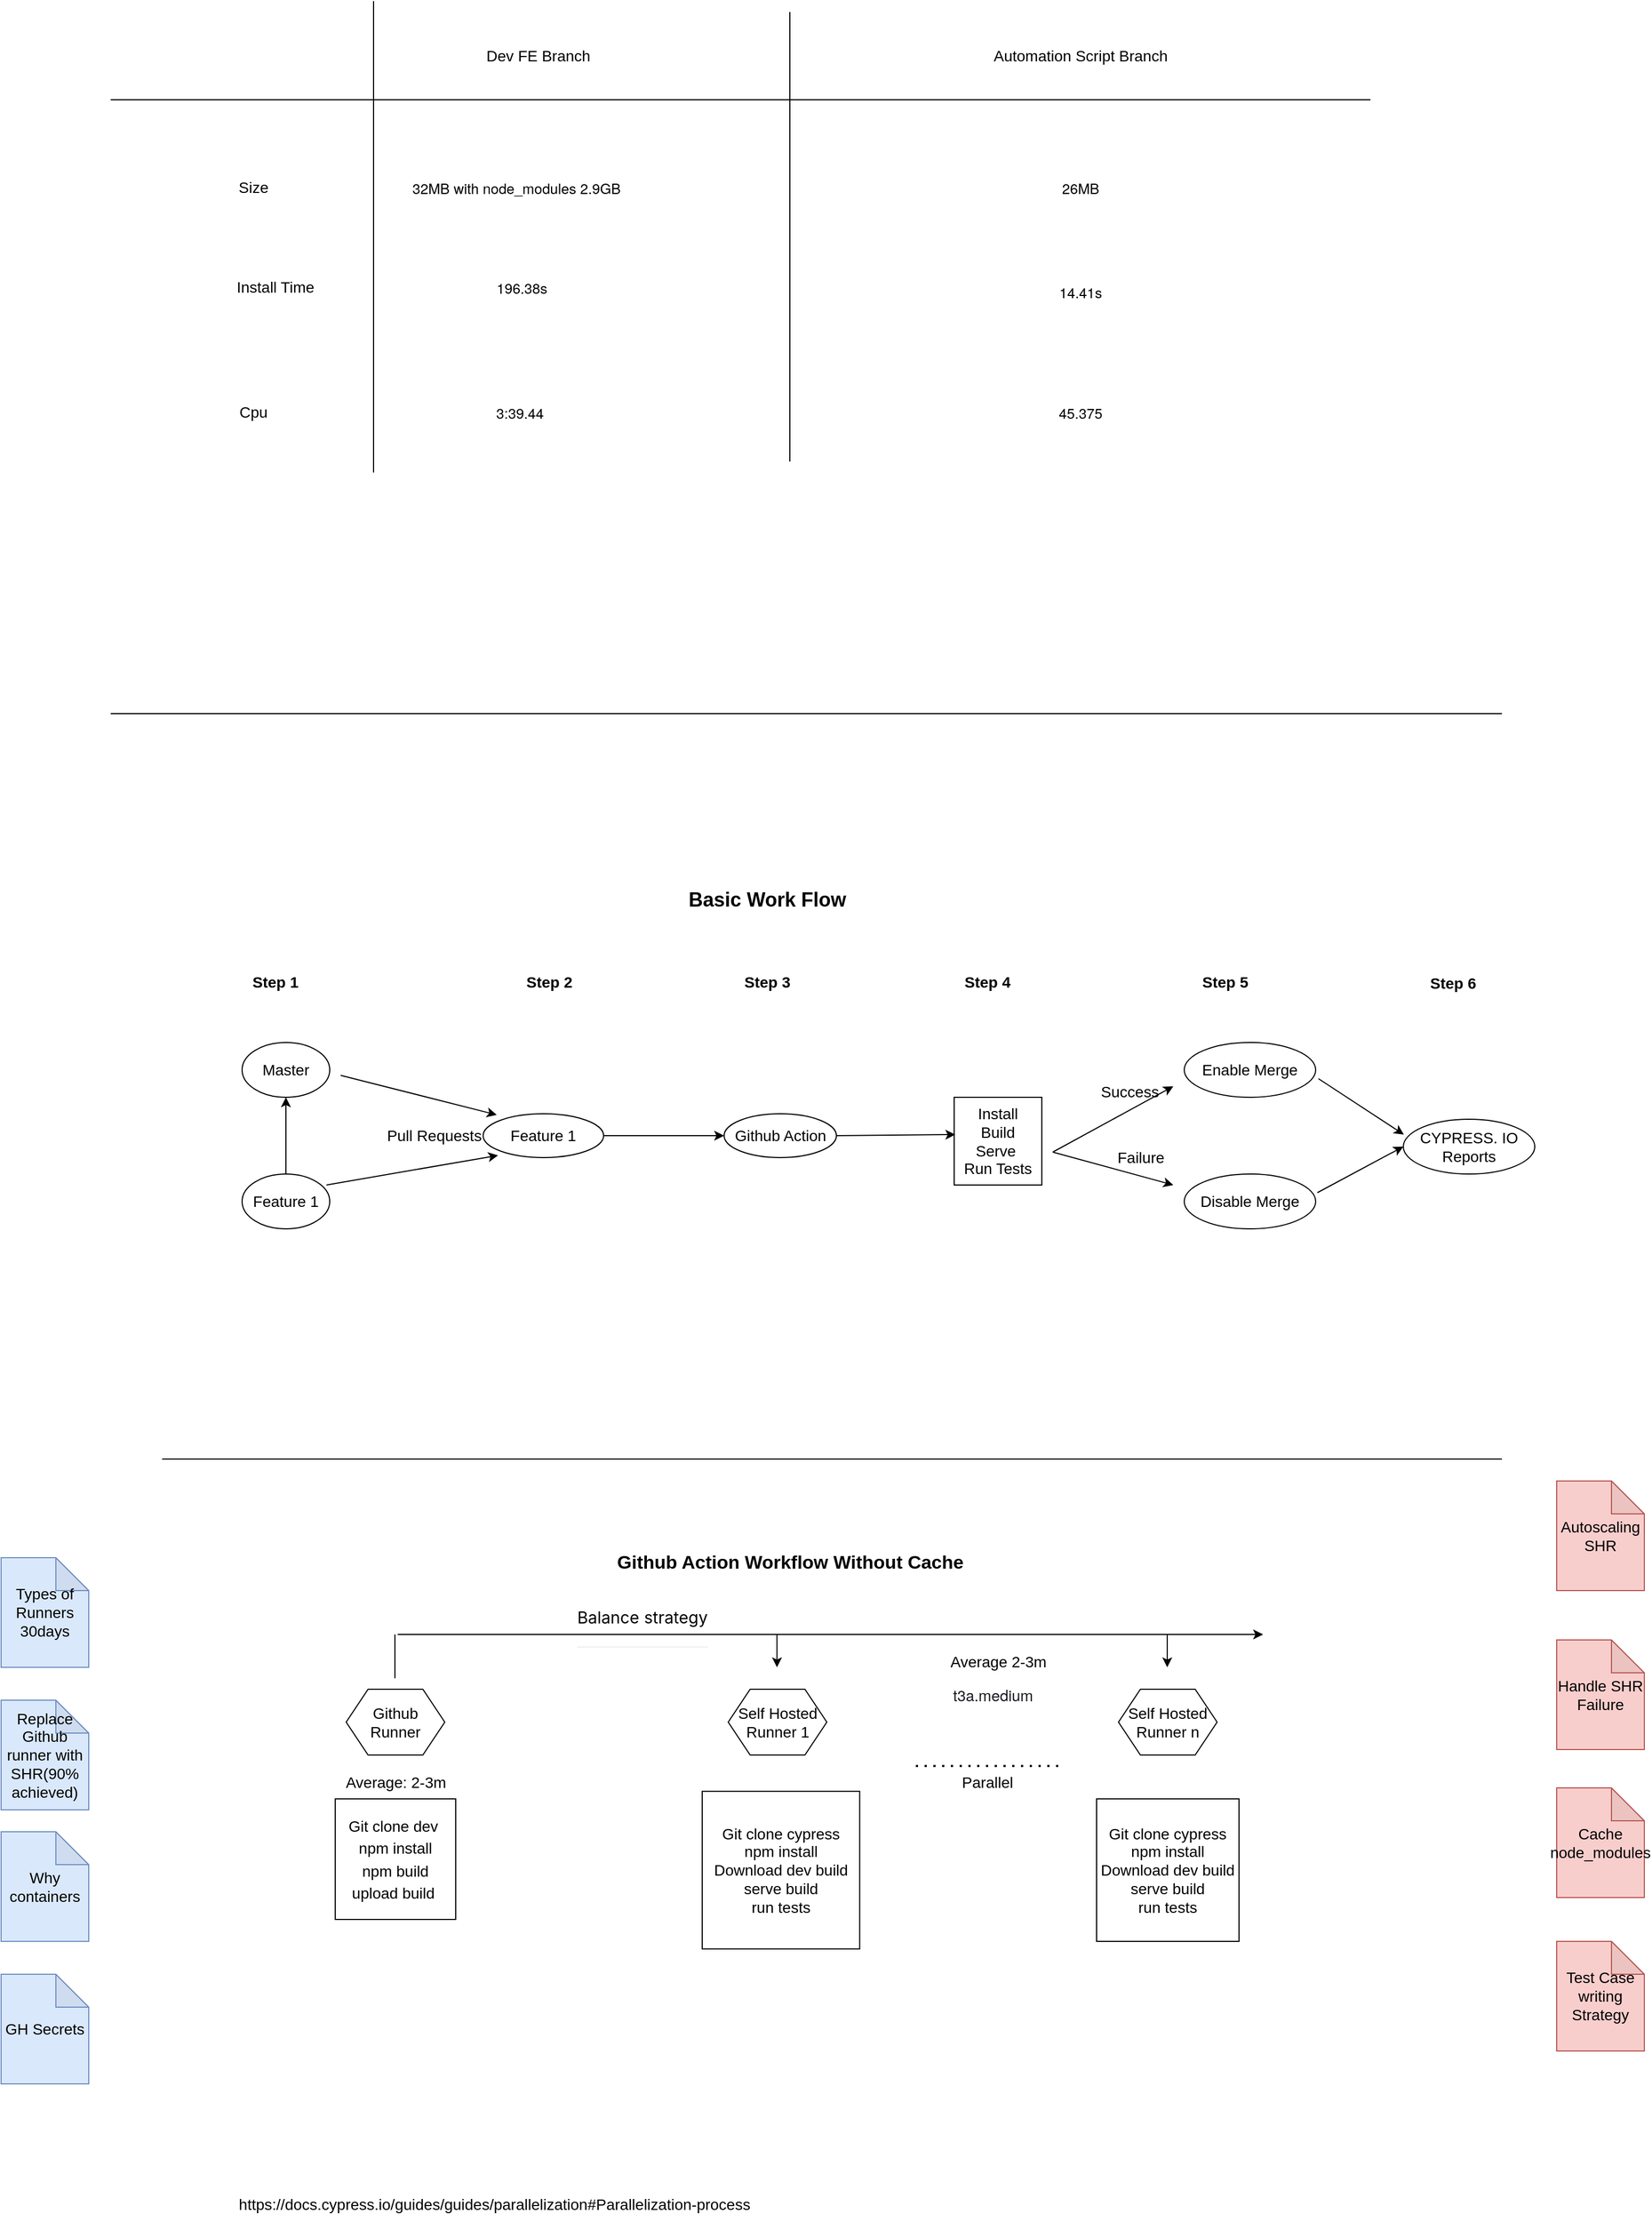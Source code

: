 <mxfile version="20.2.2" type="github">
  <diagram id="m_Tflh8Ao2f0RdNVzHtR" name="Page-1">
    <mxGraphModel dx="2125" dy="2003" grid="1" gridSize="10" guides="1" tooltips="1" connect="1" arrows="1" fold="1" page="1" pageScale="1" pageWidth="827" pageHeight="1169" math="0" shadow="0">
      <root>
        <mxCell id="0" />
        <mxCell id="1" parent="0" />
        <mxCell id="d8Yk6zLjKmQkGUQ2YJQ4-2" value="Master" style="ellipse;whiteSpace=wrap;html=1;strokeWidth=1;fontSize=14;" parent="1" vertex="1">
          <mxGeometry x="-160" y="90" width="80" height="50" as="geometry" />
        </mxCell>
        <mxCell id="d8Yk6zLjKmQkGUQ2YJQ4-84" value="Feature 1" style="ellipse;whiteSpace=wrap;html=1;strokeWidth=1;fontSize=14;" parent="1" vertex="1">
          <mxGeometry x="-160" y="210" width="80" height="50" as="geometry" />
        </mxCell>
        <mxCell id="d8Yk6zLjKmQkGUQ2YJQ4-85" value="" style="endArrow=classic;html=1;rounded=0;entryX=0.5;entryY=1;entryDx=0;entryDy=0;exitX=0.5;exitY=0;exitDx=0;exitDy=0;strokeWidth=1;fontSize=14;" parent="1" source="d8Yk6zLjKmQkGUQ2YJQ4-84" target="d8Yk6zLjKmQkGUQ2YJQ4-2" edge="1">
          <mxGeometry width="50" height="50" relative="1" as="geometry">
            <mxPoint x="40" y="210" as="sourcePoint" />
            <mxPoint x="90" y="160" as="targetPoint" />
          </mxGeometry>
        </mxCell>
        <mxCell id="Vlq9NfbKC4oqX-0nVFV_-2" value="Feature 1" style="ellipse;whiteSpace=wrap;html=1;strokeWidth=1;fontSize=14;" parent="1" vertex="1">
          <mxGeometry x="60" y="155" width="110" height="40" as="geometry" />
        </mxCell>
        <mxCell id="Vlq9NfbKC4oqX-0nVFV_-8" value="" style="endArrow=classic;html=1;rounded=0;exitX=0.963;exitY=0.2;exitDx=0;exitDy=0;exitPerimeter=0;strokeWidth=1;fontSize=14;entryX=1.033;entryY=1.1;entryDx=0;entryDy=0;entryPerimeter=0;" parent="1" source="d8Yk6zLjKmQkGUQ2YJQ4-84" target="Vlq9NfbKC4oqX-0nVFV_-34" edge="1">
          <mxGeometry width="50" height="50" relative="1" as="geometry">
            <mxPoint x="100" y="250" as="sourcePoint" />
            <mxPoint x="150" y="200" as="targetPoint" />
          </mxGeometry>
        </mxCell>
        <mxCell id="Vlq9NfbKC4oqX-0nVFV_-9" value="" style="endArrow=classic;html=1;rounded=0;strokeWidth=1;fontSize=14;entryX=1.022;entryY=-0.133;entryDx=0;entryDy=0;entryPerimeter=0;" parent="1" target="Vlq9NfbKC4oqX-0nVFV_-34" edge="1">
          <mxGeometry width="50" height="50" relative="1" as="geometry">
            <mxPoint x="-70" y="120" as="sourcePoint" />
            <mxPoint x="70" y="160" as="targetPoint" />
          </mxGeometry>
        </mxCell>
        <mxCell id="Vlq9NfbKC4oqX-0nVFV_-11" value="Step 1" style="text;html=1;align=center;verticalAlign=middle;resizable=0;points=[];autosize=1;strokeColor=none;fillColor=none;strokeWidth=1;fontSize=14;fontStyle=1" parent="1" vertex="1">
          <mxGeometry x="-165" y="20" width="70" height="30" as="geometry" />
        </mxCell>
        <mxCell id="Vlq9NfbKC4oqX-0nVFV_-12" value="Step 2" style="text;html=1;align=center;verticalAlign=middle;resizable=0;points=[];autosize=1;strokeColor=none;fillColor=none;strokeWidth=1;fontSize=14;fontStyle=1" parent="1" vertex="1">
          <mxGeometry x="85" y="20" width="70" height="30" as="geometry" />
        </mxCell>
        <mxCell id="Vlq9NfbKC4oqX-0nVFV_-13" value="Step 3" style="text;html=1;align=center;verticalAlign=middle;resizable=0;points=[];autosize=1;strokeColor=none;fillColor=none;strokeWidth=1;fontSize=14;fontStyle=1" parent="1" vertex="1">
          <mxGeometry x="283.75" y="20" width="70" height="30" as="geometry" />
        </mxCell>
        <mxCell id="Vlq9NfbKC4oqX-0nVFV_-14" value="Github Action" style="ellipse;whiteSpace=wrap;html=1;strokeWidth=1;fontSize=14;" parent="1" vertex="1">
          <mxGeometry x="280" y="155" width="102.5" height="40" as="geometry" />
        </mxCell>
        <mxCell id="Vlq9NfbKC4oqX-0nVFV_-15" value="Step 4" style="text;html=1;align=center;verticalAlign=middle;resizable=0;points=[];autosize=1;strokeColor=none;fillColor=none;strokeWidth=1;fontSize=14;fontStyle=1" parent="1" vertex="1">
          <mxGeometry x="485" y="20" width="70" height="30" as="geometry" />
        </mxCell>
        <mxCell id="Vlq9NfbKC4oqX-0nVFV_-17" value="Install&lt;br&gt;Build&lt;br style=&quot;font-size: 14px;&quot;&gt;Serve&amp;nbsp;&lt;br style=&quot;font-size: 14px;&quot;&gt;Run Tests" style="whiteSpace=wrap;html=1;aspect=fixed;strokeWidth=1;fontSize=14;" parent="1" vertex="1">
          <mxGeometry x="490" y="140" width="80" height="80" as="geometry" />
        </mxCell>
        <mxCell id="Vlq9NfbKC4oqX-0nVFV_-18" value="" style="endArrow=classic;html=1;rounded=0;exitX=1;exitY=0.5;exitDx=0;exitDy=0;strokeWidth=1;fontSize=14;entryX=0;entryY=0.5;entryDx=0;entryDy=0;" parent="1" source="Vlq9NfbKC4oqX-0nVFV_-2" target="Vlq9NfbKC4oqX-0nVFV_-14" edge="1">
          <mxGeometry width="50" height="50" relative="1" as="geometry">
            <mxPoint x="230" y="230" as="sourcePoint" />
            <mxPoint x="280" y="180" as="targetPoint" />
          </mxGeometry>
        </mxCell>
        <mxCell id="Vlq9NfbKC4oqX-0nVFV_-19" value="" style="endArrow=classic;html=1;rounded=0;exitX=1;exitY=0.5;exitDx=0;exitDy=0;strokeWidth=1;fontSize=14;entryX=0.013;entryY=0.425;entryDx=0;entryDy=0;entryPerimeter=0;" parent="1" source="Vlq9NfbKC4oqX-0nVFV_-14" target="Vlq9NfbKC4oqX-0nVFV_-17" edge="1">
          <mxGeometry width="50" height="50" relative="1" as="geometry">
            <mxPoint x="380" y="174.5" as="sourcePoint" />
            <mxPoint x="490" y="180" as="targetPoint" />
          </mxGeometry>
        </mxCell>
        <mxCell id="Vlq9NfbKC4oqX-0nVFV_-20" value="CYPRESS. IO&lt;br style=&quot;font-size: 14px;&quot;&gt;Reports" style="ellipse;whiteSpace=wrap;html=1;strokeWidth=1;fontSize=14;" parent="1" vertex="1">
          <mxGeometry x="900" y="160" width="120" height="50" as="geometry" />
        </mxCell>
        <mxCell id="Vlq9NfbKC4oqX-0nVFV_-21" value="" style="endArrow=classic;html=1;rounded=0;strokeWidth=1;fontSize=14;entryX=0;entryY=0.5;entryDx=0;entryDy=0;exitX=1.013;exitY=0.34;exitDx=0;exitDy=0;exitPerimeter=0;" parent="1" edge="1" target="Vlq9NfbKC4oqX-0nVFV_-20" source="Vlq9NfbKC4oqX-0nVFV_-28">
          <mxGeometry width="50" height="50" relative="1" as="geometry">
            <mxPoint x="827" y="190" as="sourcePoint" />
            <mxPoint x="937" y="260" as="targetPoint" />
            <Array as="points" />
          </mxGeometry>
        </mxCell>
        <mxCell id="Vlq9NfbKC4oqX-0nVFV_-25" value="Step 5" style="text;html=1;align=center;verticalAlign=middle;resizable=0;points=[];autosize=1;strokeColor=none;fillColor=none;strokeWidth=1;fontSize=14;fontStyle=1" parent="1" vertex="1">
          <mxGeometry x="702" y="20" width="70" height="30" as="geometry" />
        </mxCell>
        <mxCell id="Vlq9NfbKC4oqX-0nVFV_-26" value="" style="endArrow=classic;html=1;rounded=0;fontSize=14;strokeWidth=1;" parent="1" edge="1">
          <mxGeometry width="50" height="50" relative="1" as="geometry">
            <mxPoint x="580" y="190" as="sourcePoint" />
            <mxPoint x="690" y="130" as="targetPoint" />
          </mxGeometry>
        </mxCell>
        <mxCell id="Vlq9NfbKC4oqX-0nVFV_-27" value="" style="endArrow=classic;html=1;rounded=0;fontSize=14;strokeWidth=1;" parent="1" edge="1">
          <mxGeometry width="50" height="50" relative="1" as="geometry">
            <mxPoint x="580" y="190" as="sourcePoint" />
            <mxPoint x="690" y="220" as="targetPoint" />
          </mxGeometry>
        </mxCell>
        <mxCell id="Vlq9NfbKC4oqX-0nVFV_-28" value="Disable Merge" style="ellipse;whiteSpace=wrap;html=1;fontSize=14;strokeWidth=1;" parent="1" vertex="1">
          <mxGeometry x="700" y="210" width="120" height="50" as="geometry" />
        </mxCell>
        <mxCell id="Vlq9NfbKC4oqX-0nVFV_-29" value="Enable Merge" style="ellipse;whiteSpace=wrap;html=1;fontSize=14;strokeWidth=1;" parent="1" vertex="1">
          <mxGeometry x="700" y="90" width="120" height="50" as="geometry" />
        </mxCell>
        <mxCell id="Vlq9NfbKC4oqX-0nVFV_-30" value="Success" style="text;html=1;align=center;verticalAlign=middle;resizable=0;points=[];autosize=1;strokeColor=none;fillColor=none;fontSize=14;" parent="1" vertex="1">
          <mxGeometry x="610" y="120" width="80" height="30" as="geometry" />
        </mxCell>
        <mxCell id="Vlq9NfbKC4oqX-0nVFV_-33" value="Failure" style="text;html=1;align=center;verticalAlign=middle;resizable=0;points=[];autosize=1;strokeColor=none;fillColor=none;fontSize=14;" parent="1" vertex="1">
          <mxGeometry x="625" y="180" width="70" height="30" as="geometry" />
        </mxCell>
        <mxCell id="Vlq9NfbKC4oqX-0nVFV_-34" value="Pull Requests" style="text;html=1;align=center;verticalAlign=middle;resizable=0;points=[];autosize=1;strokeColor=none;fillColor=none;fontSize=14;" parent="1" vertex="1">
          <mxGeometry x="-40" y="160" width="110" height="30" as="geometry" />
        </mxCell>
        <mxCell id="v17LmuciCPTBjiHLeLRQ-1" value="" style="endArrow=none;html=1;rounded=0;fontSize=14;strokeWidth=1;startArrow=none;" parent="1" edge="1">
          <mxGeometry width="50" height="50" relative="1" as="geometry">
            <mxPoint x="910" y="470" as="sourcePoint" />
            <mxPoint x="990" y="470" as="targetPoint" />
          </mxGeometry>
        </mxCell>
        <mxCell id="v17LmuciCPTBjiHLeLRQ-2" value="Github Runner" style="shape=hexagon;perimeter=hexagonPerimeter2;whiteSpace=wrap;html=1;fixedSize=1;fontSize=14;strokeWidth=1;" parent="1" vertex="1">
          <mxGeometry x="-65" y="680" width="90" height="60" as="geometry" />
        </mxCell>
        <mxCell id="v17LmuciCPTBjiHLeLRQ-3" value="Self Hosted Runner 1" style="shape=hexagon;perimeter=hexagonPerimeter2;whiteSpace=wrap;html=1;fixedSize=1;fontSize=14;strokeWidth=1;" parent="1" vertex="1">
          <mxGeometry x="283.75" y="680" width="90" height="60" as="geometry" />
        </mxCell>
        <mxCell id="v17LmuciCPTBjiHLeLRQ-5" value="Basic Work Flow" style="text;html=1;align=center;verticalAlign=middle;resizable=0;points=[];autosize=1;strokeColor=none;fillColor=none;fontSize=18;fontStyle=1" parent="1" vertex="1">
          <mxGeometry x="233.75" y="-60" width="170" height="40" as="geometry" />
        </mxCell>
        <mxCell id="v17LmuciCPTBjiHLeLRQ-8" value="Github Action Workflow Without Cache" style="text;html=1;align=center;verticalAlign=middle;resizable=0;points=[];autosize=1;strokeColor=none;fillColor=none;fontSize=17;fontStyle=1" parent="1" vertex="1">
          <mxGeometry x="170" y="550" width="340" height="30" as="geometry" />
        </mxCell>
        <mxCell id="v17LmuciCPTBjiHLeLRQ-10" value="&lt;font style=&quot;font-size: 14px;&quot;&gt;Git clone dev&amp;nbsp;&lt;br&gt;npm install&lt;br&gt;npm build&lt;br&gt;upload build&amp;nbsp;&lt;br&gt;&lt;/font&gt;" style="whiteSpace=wrap;html=1;aspect=fixed;fontSize=17;strokeWidth=1;" parent="1" vertex="1">
          <mxGeometry x="-75" y="780" width="110" height="110" as="geometry" />
        </mxCell>
        <mxCell id="v17LmuciCPTBjiHLeLRQ-12" value="Git clone cypress&lt;br&gt;npm install&lt;br&gt;Download dev build&lt;br&gt;serve build&lt;br&gt;run tests" style="whiteSpace=wrap;html=1;aspect=fixed;fontSize=14;strokeWidth=1;" parent="1" vertex="1">
          <mxGeometry x="260" y="773.13" width="143.75" height="143.75" as="geometry" />
        </mxCell>
        <mxCell id="v17LmuciCPTBjiHLeLRQ-14" value="Average: 2-3m" style="text;html=1;align=center;verticalAlign=middle;resizable=0;points=[];autosize=1;strokeColor=none;fillColor=none;fontSize=14;" parent="1" vertex="1">
          <mxGeometry x="-80" y="750" width="120" height="30" as="geometry" />
        </mxCell>
        <mxCell id="v17LmuciCPTBjiHLeLRQ-15" value="Average 2-3m" style="text;html=1;align=center;verticalAlign=middle;resizable=0;points=[];autosize=1;strokeColor=none;fillColor=none;fontSize=14;" parent="1" vertex="1">
          <mxGeometry x="475" y="640" width="110" height="30" as="geometry" />
        </mxCell>
        <mxCell id="v17LmuciCPTBjiHLeLRQ-19" value="" style="endArrow=classic;html=1;rounded=0;fontSize=14;strokeWidth=1;" parent="1" edge="1">
          <mxGeometry width="50" height="50" relative="1" as="geometry">
            <mxPoint x="-18" y="630" as="sourcePoint" />
            <mxPoint x="772" y="630" as="targetPoint" />
          </mxGeometry>
        </mxCell>
        <mxCell id="v17LmuciCPTBjiHLeLRQ-20" value="" style="endArrow=classic;html=1;rounded=0;fontSize=14;strokeWidth=1;" parent="1" edge="1">
          <mxGeometry width="50" height="50" relative="1" as="geometry">
            <mxPoint x="328.25" y="630" as="sourcePoint" />
            <mxPoint x="328.25" y="660" as="targetPoint" />
          </mxGeometry>
        </mxCell>
        <mxCell id="v17LmuciCPTBjiHLeLRQ-21" value="" style="endArrow=classic;html=1;rounded=0;fontSize=14;strokeWidth=1;" parent="1" edge="1">
          <mxGeometry width="50" height="50" relative="1" as="geometry">
            <mxPoint x="684.5" y="630" as="sourcePoint" />
            <mxPoint x="684.5" y="660" as="targetPoint" />
          </mxGeometry>
        </mxCell>
        <mxCell id="v17LmuciCPTBjiHLeLRQ-22" value="Self Hosted Runner n" style="shape=hexagon;perimeter=hexagonPerimeter2;whiteSpace=wrap;html=1;fixedSize=1;fontSize=14;strokeWidth=1;" parent="1" vertex="1">
          <mxGeometry x="640" y="680" width="90" height="60" as="geometry" />
        </mxCell>
        <mxCell id="v17LmuciCPTBjiHLeLRQ-23" value="Git clone cypress&lt;br&gt;npm install&lt;br&gt;Download dev build&lt;br&gt;serve build&lt;br&gt;run tests" style="whiteSpace=wrap;html=1;aspect=fixed;fontSize=14;strokeWidth=1;" parent="1" vertex="1">
          <mxGeometry x="620" y="780" width="130" height="130" as="geometry" />
        </mxCell>
        <mxCell id="v17LmuciCPTBjiHLeLRQ-25" value="" style="endArrow=none;html=1;rounded=0;fontSize=14;strokeWidth=1;" parent="1" edge="1">
          <mxGeometry width="50" height="50" relative="1" as="geometry">
            <mxPoint x="-20.5" y="670" as="sourcePoint" />
            <mxPoint x="-20.5" y="630" as="targetPoint" />
          </mxGeometry>
        </mxCell>
        <mxCell id="v17LmuciCPTBjiHLeLRQ-28" value="" style="endArrow=none;dashed=1;html=1;dashPattern=1 3;strokeWidth=2;rounded=0;fontSize=17;labelBorderColor=none;spacingTop=5;spacing=9;spacingLeft=5;spacingBottom=4;spacingRight=4;" parent="1" edge="1">
          <mxGeometry width="50" height="50" relative="1" as="geometry">
            <mxPoint x="455" y="750" as="sourcePoint" />
            <mxPoint x="585" y="750" as="targetPoint" />
          </mxGeometry>
        </mxCell>
        <mxCell id="lLSwdXCeHl5zX-tJFXnn-2" value="&lt;font style=&quot;font-size: 14px;&quot;&gt;Parallel&lt;/font&gt;" style="text;html=1;align=center;verticalAlign=middle;resizable=0;points=[];autosize=1;strokeColor=none;fillColor=none;" parent="1" vertex="1">
          <mxGeometry x="485" y="750" width="70" height="30" as="geometry" />
        </mxCell>
        <mxCell id="lLSwdXCeHl5zX-tJFXnn-3" value="&lt;span style=&quot;color: rgb(22, 25, 31); font-family: &amp;quot;Amazon Ember&amp;quot;, &amp;quot;Helvetica Neue&amp;quot;, Roboto, Arial, sans-serif; text-align: left; background-color: rgb(255, 255, 255);&quot;&gt;t3a.medium&lt;/span&gt;" style="text;html=1;align=center;verticalAlign=middle;resizable=0;points=[];autosize=1;strokeColor=none;fillColor=none;fontSize=14;" parent="1" vertex="1">
          <mxGeometry x="475" y="670" width="100" height="30" as="geometry" />
        </mxCell>
        <mxCell id="lLSwdXCeHl5zX-tJFXnn-4" value="Replace Github runner with SHR(90% achieved)" style="shape=note;whiteSpace=wrap;html=1;backgroundOutline=1;darkOpacity=0.05;fontSize=14;fillColor=#dae8fc;strokeColor=#6c8ebf;" parent="1" vertex="1">
          <mxGeometry x="-380" y="690" width="80" height="100" as="geometry" />
        </mxCell>
        <mxCell id="lLSwdXCeHl5zX-tJFXnn-5" value="Handle SHR Failure" style="shape=note;whiteSpace=wrap;html=1;backgroundOutline=1;darkOpacity=0.05;fontSize=14;fillColor=#f8cecc;strokeColor=#b85450;" parent="1" vertex="1">
          <mxGeometry x="1040" y="635" width="80" height="100" as="geometry" />
        </mxCell>
        <mxCell id="lLSwdXCeHl5zX-tJFXnn-6" value="Cache node_modules" style="shape=note;whiteSpace=wrap;html=1;backgroundOutline=1;darkOpacity=0.05;fontSize=14;fillColor=#f8cecc;strokeColor=#b85450;" parent="1" vertex="1">
          <mxGeometry x="1040" y="770" width="80" height="100" as="geometry" />
        </mxCell>
        <mxCell id="lLSwdXCeHl5zX-tJFXnn-7" value="Why containers" style="shape=note;whiteSpace=wrap;html=1;backgroundOutline=1;darkOpacity=0.05;fontSize=14;fillColor=#dae8fc;strokeColor=#6c8ebf;" parent="1" vertex="1">
          <mxGeometry x="-380" y="810" width="80" height="100" as="geometry" />
        </mxCell>
        <mxCell id="lLSwdXCeHl5zX-tJFXnn-8" value="GH Secrets" style="shape=note;whiteSpace=wrap;html=1;backgroundOutline=1;darkOpacity=0.05;fontSize=14;fillColor=#dae8fc;strokeColor=#6c8ebf;" parent="1" vertex="1">
          <mxGeometry x="-380" y="940" width="80" height="100" as="geometry" />
        </mxCell>
        <mxCell id="lLSwdXCeHl5zX-tJFXnn-9" value="" style="endArrow=none;html=1;rounded=0;fontSize=14;" parent="1" edge="1">
          <mxGeometry width="50" height="50" relative="1" as="geometry">
            <mxPoint x="-280" y="-210" as="sourcePoint" />
            <mxPoint x="990" y="-210" as="targetPoint" />
            <Array as="points">
              <mxPoint x="180" y="-210" />
            </Array>
          </mxGeometry>
        </mxCell>
        <mxCell id="lLSwdXCeHl5zX-tJFXnn-15" value="Size" style="text;html=1;align=center;verticalAlign=middle;resizable=0;points=[];autosize=1;strokeColor=none;fillColor=none;fontSize=14;" parent="1" vertex="1">
          <mxGeometry x="-175" y="-705" width="50" height="30" as="geometry" />
        </mxCell>
        <mxCell id="lLSwdXCeHl5zX-tJFXnn-16" value="Install Time" style="text;html=1;align=center;verticalAlign=middle;resizable=0;points=[];autosize=1;strokeColor=none;fillColor=none;fontSize=14;" parent="1" vertex="1">
          <mxGeometry x="-175" y="-614" width="90" height="30" as="geometry" />
        </mxCell>
        <mxCell id="lLSwdXCeHl5zX-tJFXnn-17" value="Cpu" style="text;html=1;align=center;verticalAlign=middle;resizable=0;points=[];autosize=1;strokeColor=none;fillColor=none;fontSize=14;" parent="1" vertex="1">
          <mxGeometry x="-175" y="-500" width="50" height="30" as="geometry" />
        </mxCell>
        <mxCell id="lLSwdXCeHl5zX-tJFXnn-18" value="&lt;p style=&quot;margin: 0px; font-variant-numeric: normal; font-variant-east-asian: normal; font-stretch: normal; font-size: 13px; line-height: normal; font-family: &amp;quot;Helvetica Neue&amp;quot;; text-align: start;&quot; class=&quot;p1&quot;&gt;196.38s&lt;/p&gt;" style="text;html=1;align=center;verticalAlign=middle;resizable=0;points=[];autosize=1;strokeColor=none;fillColor=none;fontSize=14;" parent="1" vertex="1">
          <mxGeometry x="60" y="-614" width="70" height="30" as="geometry" />
        </mxCell>
        <mxCell id="lLSwdXCeHl5zX-tJFXnn-19" value="&lt;p style=&quot;margin: 0px; font-variant-numeric: normal; font-variant-east-asian: normal; font-stretch: normal; font-size: 13px; line-height: normal; font-family: &amp;quot;Helvetica Neue&amp;quot;; text-align: start;&quot; class=&quot;p1&quot;&gt;14.41s&lt;/p&gt;" style="text;html=1;align=center;verticalAlign=middle;resizable=0;points=[];autosize=1;strokeColor=none;fillColor=none;fontSize=14;" parent="1" vertex="1">
          <mxGeometry x="575" y="-610" width="60" height="30" as="geometry" />
        </mxCell>
        <mxCell id="lLSwdXCeHl5zX-tJFXnn-20" value="&lt;p style=&quot;margin: 0px; font-variant-numeric: normal; font-variant-east-asian: normal; font-stretch: normal; font-size: 13px; line-height: normal; font-family: &amp;quot;Helvetica Neue&amp;quot;; text-align: start;&quot; class=&quot;p1&quot;&gt;3:39.44&lt;span class=&quot;Apple-converted-space&quot;&gt;&amp;nbsp;&lt;/span&gt;&lt;/p&gt;" style="text;html=1;align=center;verticalAlign=middle;resizable=0;points=[];autosize=1;strokeColor=none;fillColor=none;fontSize=14;" parent="1" vertex="1">
          <mxGeometry x="60" y="-500" width="70" height="30" as="geometry" />
        </mxCell>
        <mxCell id="lLSwdXCeHl5zX-tJFXnn-21" value="&lt;p style=&quot;margin: 0px; font-variant-numeric: normal; font-variant-east-asian: normal; font-stretch: normal; font-size: 13px; line-height: normal; font-family: &amp;quot;Helvetica Neue&amp;quot;; text-align: start;&quot; class=&quot;p1&quot;&gt;45.375&lt;/p&gt;" style="text;html=1;align=center;verticalAlign=middle;resizable=0;points=[];autosize=1;strokeColor=none;fillColor=none;fontSize=14;" parent="1" vertex="1">
          <mxGeometry x="575" y="-500" width="60" height="30" as="geometry" />
        </mxCell>
        <mxCell id="lLSwdXCeHl5zX-tJFXnn-22" value="&lt;p style=&quot;margin: 0px; font-variant-numeric: normal; font-variant-east-asian: normal; font-stretch: normal; font-size: 13px; line-height: normal; font-family: &amp;quot;Helvetica Neue&amp;quot;; text-align: start;&quot; class=&quot;p1&quot;&gt;32MB with node_modules 2.9GB&lt;/p&gt;" style="text;html=1;align=center;verticalAlign=middle;resizable=0;points=[];autosize=1;strokeColor=none;fillColor=none;fontSize=14;" parent="1" vertex="1">
          <mxGeometry x="-20" y="-705" width="220" height="30" as="geometry" />
        </mxCell>
        <mxCell id="lLSwdXCeHl5zX-tJFXnn-24" value="&lt;p style=&quot;margin: 0px; font-variant-numeric: normal; font-variant-east-asian: normal; font-stretch: normal; font-size: 13px; line-height: normal; font-family: &amp;quot;Helvetica Neue&amp;quot;; text-align: start;&quot; class=&quot;p1&quot;&gt;26MB&lt;/p&gt;" style="text;html=1;align=center;verticalAlign=middle;resizable=0;points=[];autosize=1;strokeColor=none;fillColor=none;fontSize=14;" parent="1" vertex="1">
          <mxGeometry x="575" y="-705" width="60" height="30" as="geometry" />
        </mxCell>
        <mxCell id="lLSwdXCeHl5zX-tJFXnn-25" value="" style="endArrow=none;html=1;rounded=0;fontSize=14;" parent="1" edge="1">
          <mxGeometry width="50" height="50" relative="1" as="geometry">
            <mxPoint x="-40" y="-430" as="sourcePoint" />
            <mxPoint x="-40" y="-860" as="targetPoint" />
          </mxGeometry>
        </mxCell>
        <mxCell id="lLSwdXCeHl5zX-tJFXnn-26" value="" style="endArrow=none;html=1;rounded=0;fontSize=14;" parent="1" edge="1">
          <mxGeometry width="50" height="50" relative="1" as="geometry">
            <mxPoint x="340" y="-440" as="sourcePoint" />
            <mxPoint x="340" y="-850" as="targetPoint" />
          </mxGeometry>
        </mxCell>
        <mxCell id="lLSwdXCeHl5zX-tJFXnn-27" value="&lt;span style=&quot;&quot;&gt;Automation Script Branch&lt;/span&gt;" style="text;html=1;align=center;verticalAlign=middle;resizable=0;points=[];autosize=1;strokeColor=none;fillColor=none;fontSize=14;" parent="1" vertex="1">
          <mxGeometry x="515" y="-825" width="180" height="30" as="geometry" />
        </mxCell>
        <mxCell id="lLSwdXCeHl5zX-tJFXnn-28" value="&lt;span style=&quot;&quot;&gt;Dev FE Branch&lt;/span&gt;" style="text;html=1;align=center;verticalAlign=middle;resizable=0;points=[];autosize=1;strokeColor=none;fillColor=none;fontSize=14;" parent="1" vertex="1">
          <mxGeometry x="50" y="-825" width="120" height="30" as="geometry" />
        </mxCell>
        <mxCell id="lLSwdXCeHl5zX-tJFXnn-29" value="" style="endArrow=none;html=1;rounded=0;fontSize=14;" parent="1" edge="1">
          <mxGeometry width="50" height="50" relative="1" as="geometry">
            <mxPoint x="-280" y="-770" as="sourcePoint" />
            <mxPoint x="870" y="-770" as="targetPoint" />
          </mxGeometry>
        </mxCell>
        <mxCell id="k2f1Xo31I1OXywaHMdUF-1" value="&lt;font style=&quot;font-size: 14px;&quot;&gt;Test Case writing Strategy&lt;/font&gt;" style="shape=note;whiteSpace=wrap;html=1;backgroundOutline=1;darkOpacity=0.05;fillColor=#f8cecc;strokeColor=#b85450;" vertex="1" parent="1">
          <mxGeometry x="1040" y="910" width="80" height="100" as="geometry" />
        </mxCell>
        <mxCell id="k2f1Xo31I1OXywaHMdUF-3" value="https://docs.cypress.io/guides/guides/parallelization#Parallelization-process" style="text;html=1;align=center;verticalAlign=middle;resizable=0;points=[];autosize=1;strokeColor=none;fillColor=none;fontSize=14;" vertex="1" parent="1">
          <mxGeometry x="-175" y="1135" width="490" height="30" as="geometry" />
        </mxCell>
        <mxCell id="k2f1Xo31I1OXywaHMdUF-4" value="Types of Runners&lt;br&gt;30days" style="shape=note;whiteSpace=wrap;html=1;backgroundOutline=1;darkOpacity=0.05;fontSize=14;fillColor=#dae8fc;strokeColor=#6c8ebf;" vertex="1" parent="1">
          <mxGeometry x="-380" y="560" width="80" height="100" as="geometry" />
        </mxCell>
        <mxCell id="k2f1Xo31I1OXywaHMdUF-5" value="Autoscaling SHR" style="shape=note;whiteSpace=wrap;html=1;backgroundOutline=1;darkOpacity=0.05;fontSize=14;fillColor=#f8cecc;strokeColor=#b85450;" vertex="1" parent="1">
          <mxGeometry x="1040" y="490" width="80" height="100" as="geometry" />
        </mxCell>
        <mxCell id="k2f1Xo31I1OXywaHMdUF-6" value="" style="endArrow=none;html=1;rounded=0;fontSize=14;strokeWidth=1;" edge="1" parent="1">
          <mxGeometry width="50" height="50" relative="1" as="geometry">
            <mxPoint x="-233" y="470" as="sourcePoint" />
            <mxPoint x="910" y="470" as="targetPoint" />
          </mxGeometry>
        </mxCell>
        <mxCell id="k2f1Xo31I1OXywaHMdUF-7" value="&lt;h2 style=&quot;box-sizing: border-box; border-width: 0px 0px 1px; border-style: solid; border-color: rgb(229, 231, 235) rgb(229, 231, 235) rgb(238, 238, 238); --tw-translate-x:0; --tw-translate-y:0; --tw-rotate:0; --tw-skew-x:0; --tw-skew-y:0; --tw-scale-x:1; --tw-scale-y:1; --tw-scroll-snap-strictness:proximity; --tw-ring-offset-width:0px; --tw-ring-offset-color:#fff; --tw-ring-color:rgb(59 130 246 / 0.5); --tw-ring-offset-shadow:0 0 #0000; --tw-ring-shadow:0 0 #0000; --tw-shadow:0 0 #0000; --tw-shadow-colored:0 0 #0000; margin: 2rem 0px 1.5rem; font-size: 15px; line-height: 2.25rem; color: var(--font-color-black); padding-bottom: 0.5rem; font-family: &amp;quot;Source Sans Pro&amp;quot;, -apple-system, &amp;quot;system-ui&amp;quot;, &amp;quot;Segoe UI&amp;quot;, Roboto, &amp;quot;Helvetica Neue&amp;quot;, Arial, sans-serif; text-align: start; word-spacing: 1px; scroll-margin-top: 144px !important;&quot; id=&quot;Balance-strategy&quot;&gt;&lt;span style=&quot;font-weight: normal;&quot;&gt;Balance&lt;/span&gt; &lt;span style=&quot;font-weight: normal;&quot;&gt;strategy&lt;/span&gt;&lt;/h2&gt;" style="text;html=1;align=center;verticalAlign=middle;resizable=0;points=[];autosize=1;strokeColor=none;fillColor=none;fontSize=14;" vertex="1" parent="1">
          <mxGeometry x="135" y="560" width="140" height="110" as="geometry" />
        </mxCell>
        <mxCell id="k2f1Xo31I1OXywaHMdUF-8" value="" style="endArrow=classic;html=1;rounded=0;strokeWidth=1;fontSize=14;entryX=0.004;entryY=0.28;entryDx=0;entryDy=0;entryPerimeter=0;exitX=1.021;exitY=0.66;exitDx=0;exitDy=0;exitPerimeter=0;" edge="1" parent="1" source="Vlq9NfbKC4oqX-0nVFV_-29" target="Vlq9NfbKC4oqX-0nVFV_-20">
          <mxGeometry width="50" height="50" relative="1" as="geometry">
            <mxPoint x="827" y="110" as="sourcePoint" />
            <mxPoint x="937" y="180" as="targetPoint" />
          </mxGeometry>
        </mxCell>
        <mxCell id="k2f1Xo31I1OXywaHMdUF-10" value="&lt;b&gt;&lt;font style=&quot;font-size: 14px;&quot;&gt;Step 6&lt;/font&gt;&lt;/b&gt;" style="text;html=1;align=center;verticalAlign=middle;resizable=0;points=[];autosize=1;strokeColor=none;fillColor=none;fontSize=15;" vertex="1" parent="1">
          <mxGeometry x="910" y="20" width="70" height="30" as="geometry" />
        </mxCell>
      </root>
    </mxGraphModel>
  </diagram>
</mxfile>
